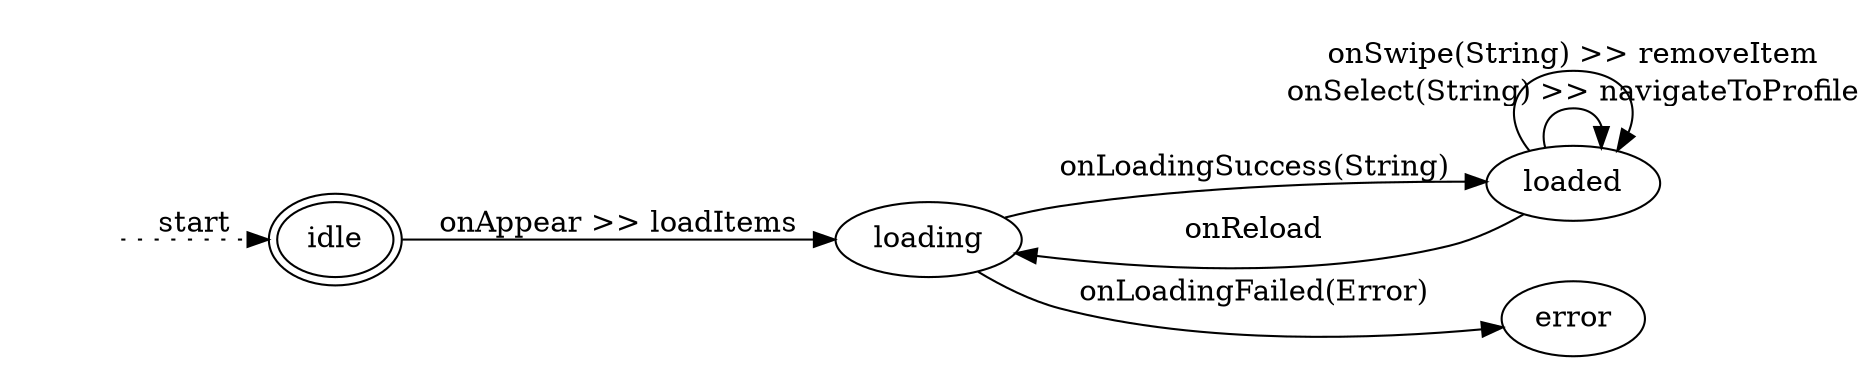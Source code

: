 // https://dreampuf.github.io/GraphvizOnline/

digraph {
    graph [rankdir=LR]

    // States
    0 [label="", shape=plaintext]
    1 [label="idle", peripheries=2]
    2 [label="loading"]
    3 [label="loaded"]
    4 [label="error"]
    
    // Transitions
    0 -> 1 [label="start"] [style=dotted]
    1 -> 2 [label="onAppear >> loadItems"]
    2 -> 4 [label="onLoadingFailed(Error)"]
    2 -> 3 [label="onLoadingSuccess(String)"]
    3 -> 2 [label="onReload"]
    3 -> 3 [label="onSelect(String) >> navigateToProfile"]
    3 -> 3 [label="onSwipe(String) >> removeItem"]
    
}

